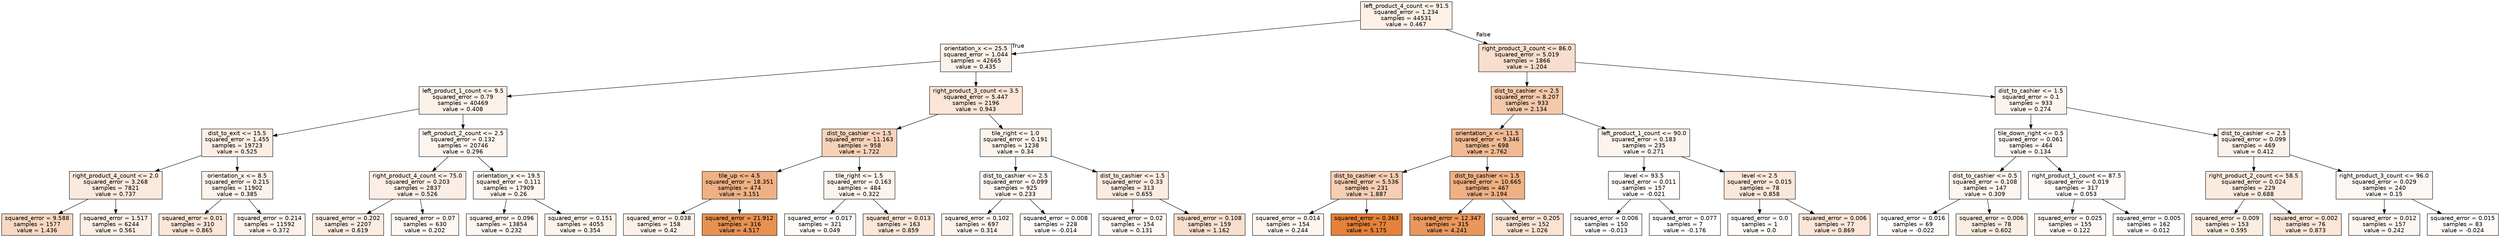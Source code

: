 digraph Tree {
node [shape=box, style="filled", color="black", fontname="helvetica"] ;
edge [fontname="helvetica"] ;
0 [label="left_product_4_count <= 91.5\nsquared_error = 1.234\nsamples = 44531\nvalue = 0.467", fillcolor="#fcf0e7"] ;
1 [label="orientation_x <= 25.5\nsquared_error = 1.044\nsamples = 42665\nvalue = 0.435", fillcolor="#fcf1e8"] ;
0 -> 1 [labeldistance=2.5, labelangle=45, headlabel="True"] ;
2 [label="left_product_1_count <= 9.5\nsquared_error = 0.79\nsamples = 40469\nvalue = 0.408", fillcolor="#fcf1e9"] ;
1 -> 2 ;
3 [label="dist_to_exit <= 15.5\nsquared_error = 1.455\nsamples = 19723\nvalue = 0.525", fillcolor="#fceee5"] ;
2 -> 3 ;
4 [label="right_product_4_count <= 2.0\nsquared_error = 3.268\nsamples = 7821\nvalue = 0.737", fillcolor="#fbe9dd"] ;
3 -> 4 ;
5 [label="squared_error = 9.588\nsamples = 1577\nvalue = 1.436", fillcolor="#f7d9c3"] ;
4 -> 5 ;
6 [label="squared_error = 1.517\nsamples = 6244\nvalue = 0.561", fillcolor="#fbeee4"] ;
4 -> 6 ;
7 [label="orientation_x <= 8.5\nsquared_error = 0.215\nsamples = 11902\nvalue = 0.385", fillcolor="#fcf2ea"] ;
3 -> 7 ;
8 [label="squared_error = 0.01\nsamples = 310\nvalue = 0.865", fillcolor="#fae6d8"] ;
7 -> 8 ;
9 [label="squared_error = 0.214\nsamples = 11592\nvalue = 0.372", fillcolor="#fcf2eb"] ;
7 -> 9 ;
10 [label="left_product_2_count <= 2.5\nsquared_error = 0.132\nsamples = 20746\nvalue = 0.296", fillcolor="#fdf4ee"] ;
2 -> 10 ;
11 [label="right_product_4_count <= 75.0\nsquared_error = 0.203\nsamples = 2837\nvalue = 0.526", fillcolor="#fceee5"] ;
10 -> 11 ;
12 [label="squared_error = 0.202\nsamples = 2207\nvalue = 0.619", fillcolor="#fbece2"] ;
11 -> 12 ;
13 [label="squared_error = 0.07\nsamples = 630\nvalue = 0.202", fillcolor="#fdf6f1"] ;
11 -> 13 ;
14 [label="orientation_x <= 19.5\nsquared_error = 0.111\nsamples = 17909\nvalue = 0.26", fillcolor="#fdf5ef"] ;
10 -> 14 ;
15 [label="squared_error = 0.096\nsamples = 13854\nvalue = 0.232", fillcolor="#fdf5f0"] ;
14 -> 15 ;
16 [label="squared_error = 0.151\nsamples = 4055\nvalue = 0.354", fillcolor="#fcf3eb"] ;
14 -> 16 ;
17 [label="right_product_3_count <= 3.5\nsquared_error = 5.447\nsamples = 2196\nvalue = 0.943", fillcolor="#fae5d6"] ;
1 -> 17 ;
18 [label="dist_to_cashier <= 1.5\nsquared_error = 11.163\nsamples = 958\nvalue = 1.722", fillcolor="#f6d2b9"] ;
17 -> 18 ;
19 [label="tile_up <= 4.5\nsquared_error = 18.351\nsamples = 474\nvalue = 3.151", fillcolor="#efb184"] ;
18 -> 19 ;
20 [label="squared_error = 0.038\nsamples = 158\nvalue = 0.42", fillcolor="#fcf1e9"] ;
19 -> 20 ;
21 [label="squared_error = 21.912\nsamples = 316\nvalue = 4.517", fillcolor="#e89151"] ;
19 -> 21 ;
22 [label="tile_right <= 1.5\nsquared_error = 0.163\nsamples = 484\nvalue = 0.322", fillcolor="#fdf3ed"] ;
18 -> 22 ;
23 [label="squared_error = 0.017\nsamples = 321\nvalue = 0.049", fillcolor="#fefaf7"] ;
22 -> 23 ;
24 [label="squared_error = 0.013\nsamples = 163\nvalue = 0.859", fillcolor="#fae7d9"] ;
22 -> 24 ;
25 [label="tile_right <= 1.0\nsquared_error = 0.191\nsamples = 1238\nvalue = 0.34", fillcolor="#fcf3ec"] ;
17 -> 25 ;
26 [label="dist_to_cashier <= 2.5\nsquared_error = 0.099\nsamples = 925\nvalue = 0.233", fillcolor="#fdf5f0"] ;
25 -> 26 ;
27 [label="squared_error = 0.102\nsamples = 697\nvalue = 0.314", fillcolor="#fdf3ed"] ;
26 -> 27 ;
28 [label="squared_error = 0.008\nsamples = 228\nvalue = -0.014", fillcolor="#fefbf9"] ;
26 -> 28 ;
29 [label="dist_to_cashier <= 1.5\nsquared_error = 0.33\nsamples = 313\nvalue = 0.655", fillcolor="#fbebe0"] ;
25 -> 29 ;
30 [label="squared_error = 0.02\nsamples = 154\nvalue = 0.131", fillcolor="#fef8f4"] ;
29 -> 30 ;
31 [label="squared_error = 0.108\nsamples = 159\nvalue = 1.162", fillcolor="#f8dfcd"] ;
29 -> 31 ;
32 [label="right_product_3_count <= 86.0\nsquared_error = 5.019\nsamples = 1866\nvalue = 1.204", fillcolor="#f8decc"] ;
0 -> 32 [labeldistance=2.5, labelangle=-45, headlabel="False"] ;
33 [label="dist_to_cashier <= 2.5\nsquared_error = 8.207\nsamples = 933\nvalue = 2.134", fillcolor="#f4c9aa"] ;
32 -> 33 ;
34 [label="orientation_x <= 11.5\nsquared_error = 9.346\nsamples = 698\nvalue = 2.762", fillcolor="#f1ba92"] ;
33 -> 34 ;
35 [label="dist_to_cashier <= 1.5\nsquared_error = 5.536\nsamples = 231\nvalue = 1.887", fillcolor="#f5ceb3"] ;
34 -> 35 ;
36 [label="squared_error = 0.014\nsamples = 154\nvalue = 0.244", fillcolor="#fdf5ef"] ;
35 -> 36 ;
37 [label="squared_error = 0.363\nsamples = 77\nvalue = 5.175", fillcolor="#e58139"] ;
35 -> 37 ;
38 [label="dist_to_cashier <= 1.5\nsquared_error = 10.665\nsamples = 467\nvalue = 3.194", fillcolor="#efb082"] ;
34 -> 38 ;
39 [label="squared_error = 12.347\nsamples = 315\nvalue = 4.241", fillcolor="#ea975c"] ;
38 -> 39 ;
40 [label="squared_error = 0.205\nsamples = 152\nvalue = 1.026", fillcolor="#f9e3d3"] ;
38 -> 40 ;
41 [label="left_product_1_count <= 90.0\nsquared_error = 0.183\nsamples = 235\nvalue = 0.271", fillcolor="#fdf4ee"] ;
33 -> 41 ;
42 [label="level <= 93.5\nsquared_error = 0.011\nsamples = 157\nvalue = -0.021", fillcolor="#fefbf9"] ;
41 -> 42 ;
43 [label="squared_error = 0.006\nsamples = 150\nvalue = -0.013", fillcolor="#fefbf9"] ;
42 -> 43 ;
44 [label="squared_error = 0.077\nsamples = 7\nvalue = -0.176", fillcolor="#ffffff"] ;
42 -> 44 ;
45 [label="level <= 2.5\nsquared_error = 0.015\nsamples = 78\nvalue = 0.858", fillcolor="#fae7d9"] ;
41 -> 45 ;
46 [label="squared_error = 0.0\nsamples = 1\nvalue = 0.0", fillcolor="#fefbf8"] ;
45 -> 46 ;
47 [label="squared_error = 0.006\nsamples = 77\nvalue = 0.869", fillcolor="#fae6d8"] ;
45 -> 47 ;
48 [label="dist_to_cashier <= 1.5\nsquared_error = 0.1\nsamples = 933\nvalue = 0.274", fillcolor="#fdf4ee"] ;
32 -> 48 ;
49 [label="tile_down_right <= 0.5\nsquared_error = 0.061\nsamples = 464\nvalue = 0.134", fillcolor="#fdf8f4"] ;
48 -> 49 ;
50 [label="dist_to_cashier <= 0.5\nsquared_error = 0.108\nsamples = 147\nvalue = 0.309", fillcolor="#fdf4ed"] ;
49 -> 50 ;
51 [label="squared_error = 0.016\nsamples = 69\nvalue = -0.022", fillcolor="#fefbf9"] ;
50 -> 51 ;
52 [label="squared_error = 0.006\nsamples = 78\nvalue = 0.602", fillcolor="#fbede2"] ;
50 -> 52 ;
53 [label="right_product_1_count <= 87.5\nsquared_error = 0.019\nsamples = 317\nvalue = 0.053", fillcolor="#fefaf7"] ;
49 -> 53 ;
54 [label="squared_error = 0.025\nsamples = 155\nvalue = 0.122", fillcolor="#fef8f4"] ;
53 -> 54 ;
55 [label="squared_error = 0.005\nsamples = 162\nvalue = -0.012", fillcolor="#fefbf9"] ;
53 -> 55 ;
56 [label="dist_to_cashier <= 2.5\nsquared_error = 0.099\nsamples = 469\nvalue = 0.412", fillcolor="#fcf1e9"] ;
48 -> 56 ;
57 [label="right_product_2_count <= 58.5\nsquared_error = 0.024\nsamples = 229\nvalue = 0.688", fillcolor="#fbebdf"] ;
56 -> 57 ;
58 [label="squared_error = 0.009\nsamples = 153\nvalue = 0.595", fillcolor="#fbede2"] ;
57 -> 58 ;
59 [label="squared_error = 0.002\nsamples = 76\nvalue = 0.873", fillcolor="#fae6d8"] ;
57 -> 59 ;
60 [label="right_product_3_count <= 96.0\nsquared_error = 0.029\nsamples = 240\nvalue = 0.15", fillcolor="#fdf7f3"] ;
56 -> 60 ;
61 [label="squared_error = 0.012\nsamples = 157\nvalue = 0.242", fillcolor="#fdf5f0"] ;
60 -> 61 ;
62 [label="squared_error = 0.015\nsamples = 83\nvalue = -0.024", fillcolor="#fefbf9"] ;
60 -> 62 ;
}